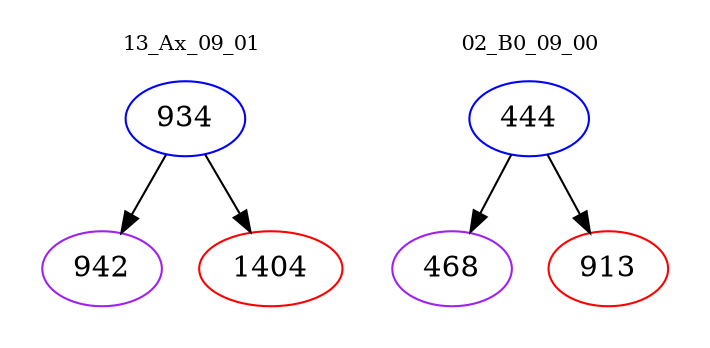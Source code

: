 digraph{
subgraph cluster_0 {
color = white
label = "13_Ax_09_01";
fontsize=10;
T0_934 [label="934", color="blue"]
T0_934 -> T0_942 [color="black"]
T0_942 [label="942", color="purple"]
T0_934 -> T0_1404 [color="black"]
T0_1404 [label="1404", color="red"]
}
subgraph cluster_1 {
color = white
label = "02_B0_09_00";
fontsize=10;
T1_444 [label="444", color="blue"]
T1_444 -> T1_468 [color="black"]
T1_468 [label="468", color="purple"]
T1_444 -> T1_913 [color="black"]
T1_913 [label="913", color="red"]
}
}
